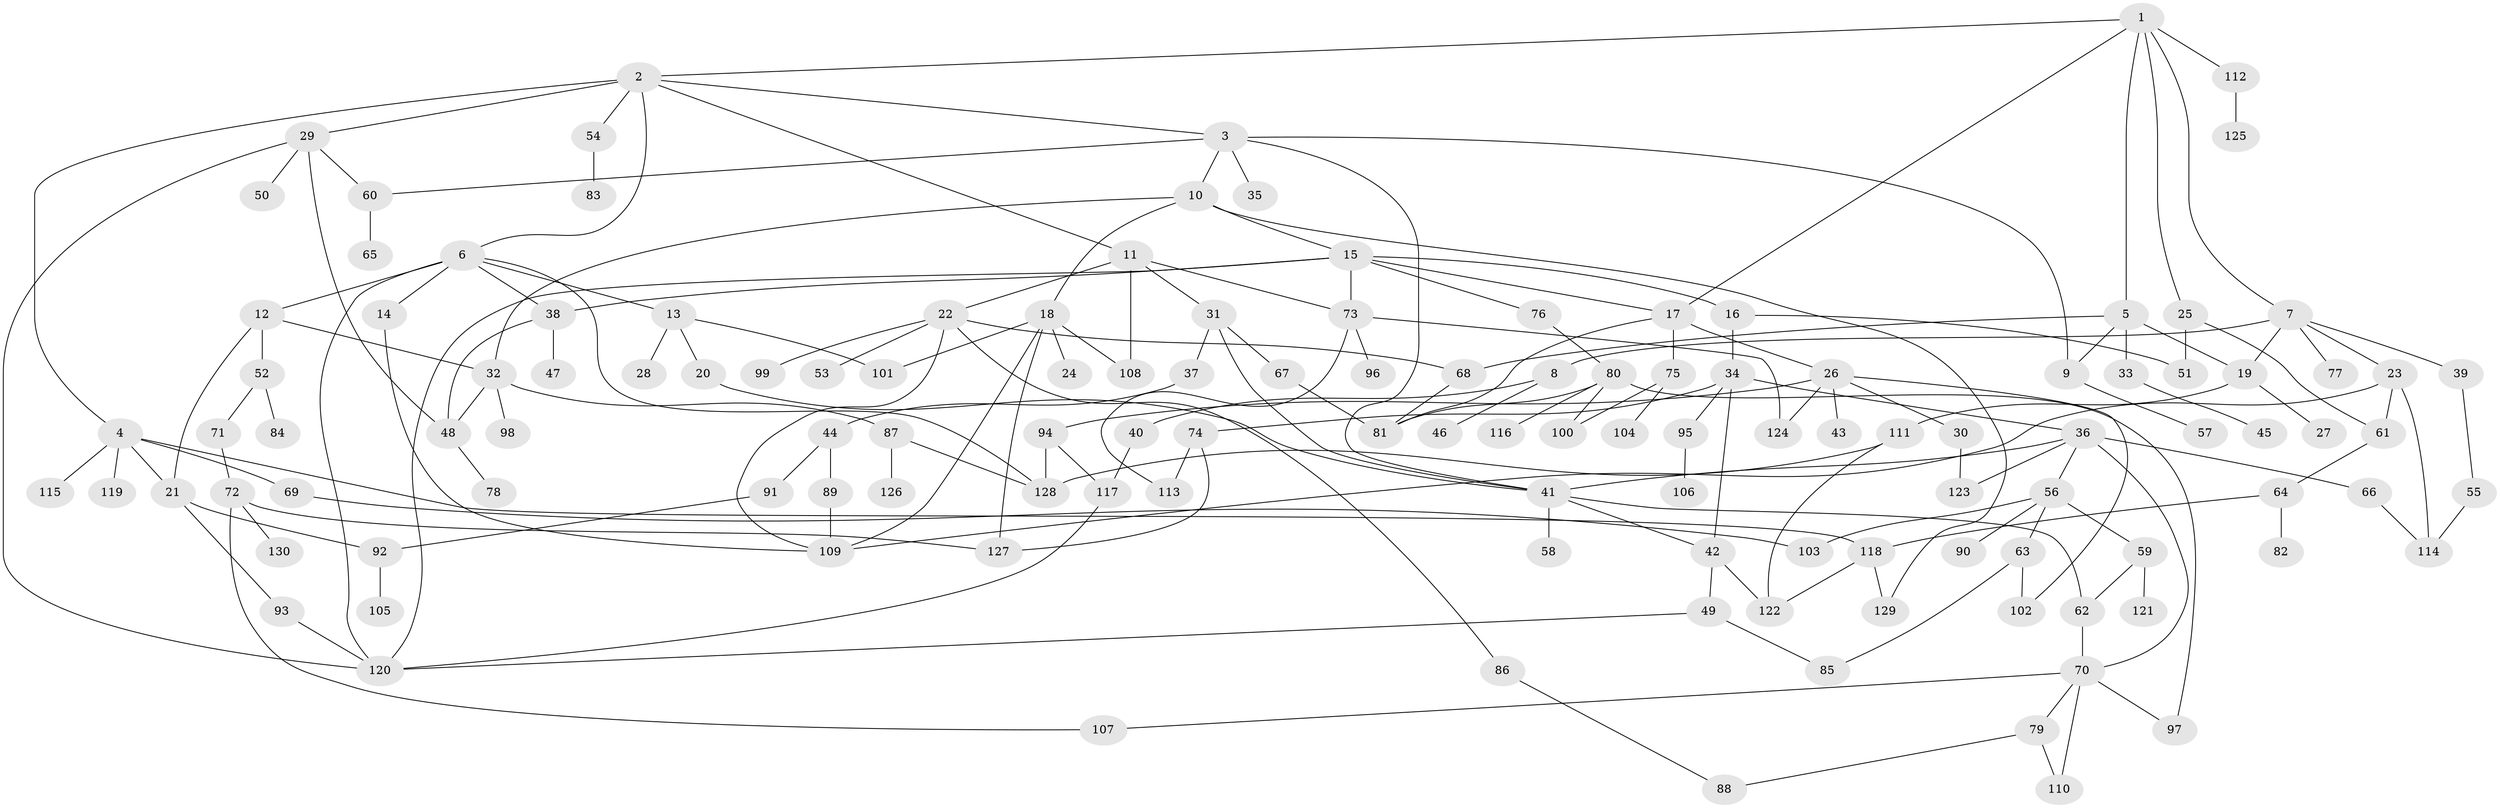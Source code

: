 // coarse degree distribution, {6: 0.05555555555555555, 10: 0.011111111111111112, 5: 0.1111111111111111, 8: 0.022222222222222223, 9: 0.022222222222222223, 7: 0.05555555555555555, 3: 0.14444444444444443, 2: 0.24444444444444444, 1: 0.26666666666666666, 4: 0.06666666666666667}
// Generated by graph-tools (version 1.1) at 2025/51/02/27/25 19:51:38]
// undirected, 130 vertices, 186 edges
graph export_dot {
graph [start="1"]
  node [color=gray90,style=filled];
  1;
  2;
  3;
  4;
  5;
  6;
  7;
  8;
  9;
  10;
  11;
  12;
  13;
  14;
  15;
  16;
  17;
  18;
  19;
  20;
  21;
  22;
  23;
  24;
  25;
  26;
  27;
  28;
  29;
  30;
  31;
  32;
  33;
  34;
  35;
  36;
  37;
  38;
  39;
  40;
  41;
  42;
  43;
  44;
  45;
  46;
  47;
  48;
  49;
  50;
  51;
  52;
  53;
  54;
  55;
  56;
  57;
  58;
  59;
  60;
  61;
  62;
  63;
  64;
  65;
  66;
  67;
  68;
  69;
  70;
  71;
  72;
  73;
  74;
  75;
  76;
  77;
  78;
  79;
  80;
  81;
  82;
  83;
  84;
  85;
  86;
  87;
  88;
  89;
  90;
  91;
  92;
  93;
  94;
  95;
  96;
  97;
  98;
  99;
  100;
  101;
  102;
  103;
  104;
  105;
  106;
  107;
  108;
  109;
  110;
  111;
  112;
  113;
  114;
  115;
  116;
  117;
  118;
  119;
  120;
  121;
  122;
  123;
  124;
  125;
  126;
  127;
  128;
  129;
  130;
  1 -- 2;
  1 -- 5;
  1 -- 7;
  1 -- 25;
  1 -- 112;
  1 -- 17;
  2 -- 3;
  2 -- 4;
  2 -- 6;
  2 -- 11;
  2 -- 29;
  2 -- 54;
  3 -- 10;
  3 -- 35;
  3 -- 60;
  3 -- 41;
  3 -- 9;
  4 -- 69;
  4 -- 115;
  4 -- 119;
  4 -- 21;
  4 -- 118;
  5 -- 9;
  5 -- 33;
  5 -- 68;
  5 -- 19;
  6 -- 12;
  6 -- 13;
  6 -- 14;
  6 -- 38;
  6 -- 120;
  6 -- 128;
  7 -- 8;
  7 -- 19;
  7 -- 23;
  7 -- 39;
  7 -- 77;
  8 -- 40;
  8 -- 46;
  9 -- 57;
  10 -- 15;
  10 -- 18;
  10 -- 129;
  10 -- 32;
  11 -- 22;
  11 -- 31;
  11 -- 73;
  11 -- 108;
  12 -- 21;
  12 -- 32;
  12 -- 52;
  13 -- 20;
  13 -- 28;
  13 -- 101;
  14 -- 109;
  15 -- 16;
  15 -- 17;
  15 -- 38;
  15 -- 73;
  15 -- 76;
  15 -- 120;
  16 -- 34;
  16 -- 51;
  17 -- 26;
  17 -- 75;
  17 -- 81;
  18 -- 24;
  18 -- 101;
  18 -- 108;
  18 -- 127;
  18 -- 109;
  19 -- 27;
  19 -- 111;
  20 -- 41;
  21 -- 93;
  21 -- 92;
  22 -- 53;
  22 -- 86;
  22 -- 99;
  22 -- 109;
  22 -- 68;
  23 -- 61;
  23 -- 114;
  23 -- 109;
  25 -- 51;
  25 -- 61;
  26 -- 30;
  26 -- 43;
  26 -- 94;
  26 -- 124;
  26 -- 102;
  29 -- 50;
  29 -- 60;
  29 -- 48;
  29 -- 120;
  30 -- 123;
  31 -- 37;
  31 -- 67;
  31 -- 41;
  32 -- 48;
  32 -- 87;
  32 -- 98;
  33 -- 45;
  34 -- 36;
  34 -- 74;
  34 -- 95;
  34 -- 42;
  36 -- 56;
  36 -- 66;
  36 -- 70;
  36 -- 123;
  36 -- 41;
  37 -- 44;
  38 -- 47;
  38 -- 48;
  39 -- 55;
  40 -- 117;
  41 -- 42;
  41 -- 58;
  41 -- 62;
  42 -- 49;
  42 -- 122;
  44 -- 89;
  44 -- 91;
  48 -- 78;
  49 -- 85;
  49 -- 120;
  52 -- 71;
  52 -- 84;
  54 -- 83;
  55 -- 114;
  56 -- 59;
  56 -- 63;
  56 -- 90;
  56 -- 103;
  59 -- 62;
  59 -- 121;
  60 -- 65;
  61 -- 64;
  62 -- 70;
  63 -- 85;
  63 -- 102;
  64 -- 82;
  64 -- 118;
  66 -- 114;
  67 -- 81;
  68 -- 81;
  69 -- 103;
  70 -- 79;
  70 -- 97;
  70 -- 107;
  70 -- 110;
  71 -- 72;
  72 -- 130;
  72 -- 127;
  72 -- 107;
  73 -- 96;
  73 -- 113;
  73 -- 124;
  74 -- 113;
  74 -- 127;
  75 -- 100;
  75 -- 104;
  76 -- 80;
  79 -- 88;
  79 -- 110;
  80 -- 81;
  80 -- 116;
  80 -- 100;
  80 -- 97;
  86 -- 88;
  87 -- 126;
  87 -- 128;
  89 -- 109;
  91 -- 92;
  92 -- 105;
  93 -- 120;
  94 -- 117;
  94 -- 128;
  95 -- 106;
  111 -- 122;
  111 -- 128;
  112 -- 125;
  117 -- 120;
  118 -- 129;
  118 -- 122;
}
